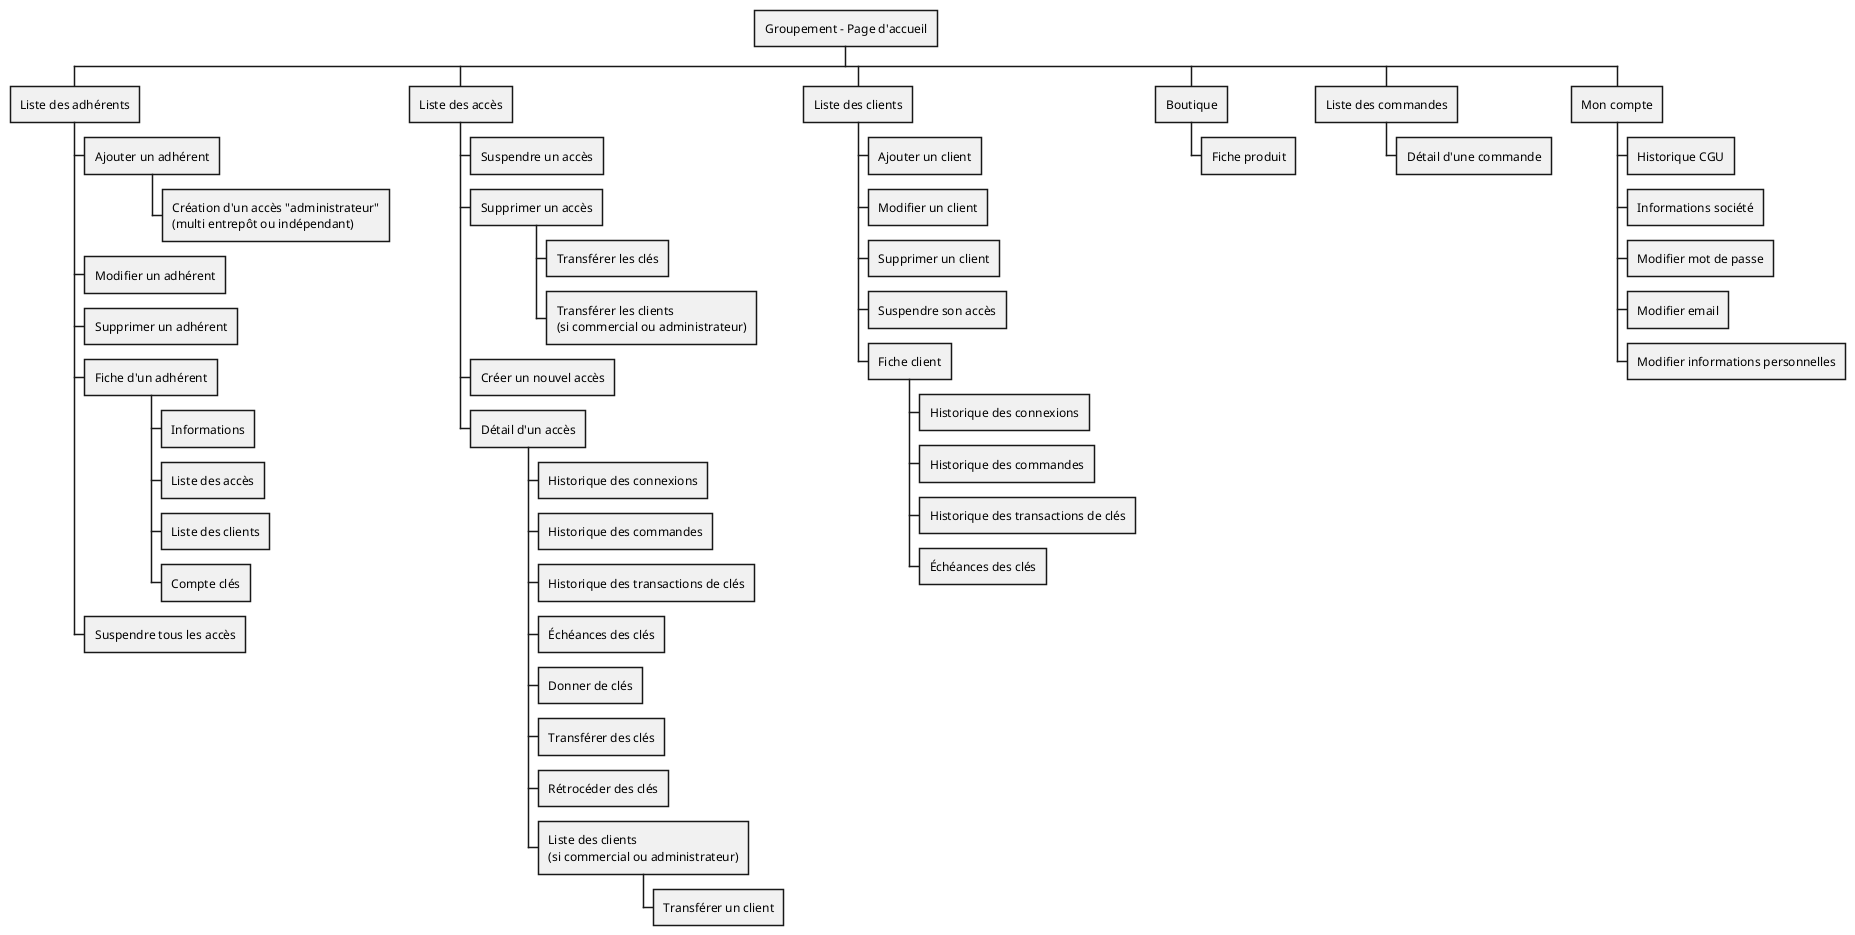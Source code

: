 @startwbs
+ Groupement - Page d'accueil
++ Liste des adhérents
+++ Ajouter un adhérent
++++ Création d'un accès "administrateur"\n(multi entrepôt ou indépendant)
+++ Modifier un adhérent
+++ Supprimer un adhérent
+++ Fiche d'un adhérent
++++ Informations
++++ Liste des accès
++++ Liste des clients
++++ Compte clés
+++ Suspendre tous les accès
++ Liste des accès
+++ Suspendre un accès
+++ Supprimer un accès
++++ Transférer les clés
++++ Transférer les clients\n(si commercial ou administrateur)
+++ Créer un nouvel accès
+++ Détail d'un accès
++++ Historique des connexions
++++ Historique des commandes
++++ Historique des transactions de clés
++++ Échéances des clés
++++ Donner de clés
++++ Transférer des clés
++++ Rétrocéder des clés
++++ Liste des clients\n(si commercial ou administrateur)
+++++ Transférer un client
++ Liste des clients
+++ Ajouter un client
+++ Modifier un client
+++ Supprimer un client
+++ Suspendre son accès
+++ Fiche client
++++ Historique des connexions
++++ Historique des commandes
++++ Historique des transactions de clés
++++ Échéances des clés
++ Boutique
+++ Fiche produit
++ Liste des commandes
+++ Détail d'une commande
++ Mon compte
+++ Historique CGU
+++ Informations société
+++ Modifier mot de passe
+++ Modifier email
+++ Modifier informations personnelles
@endwbs
